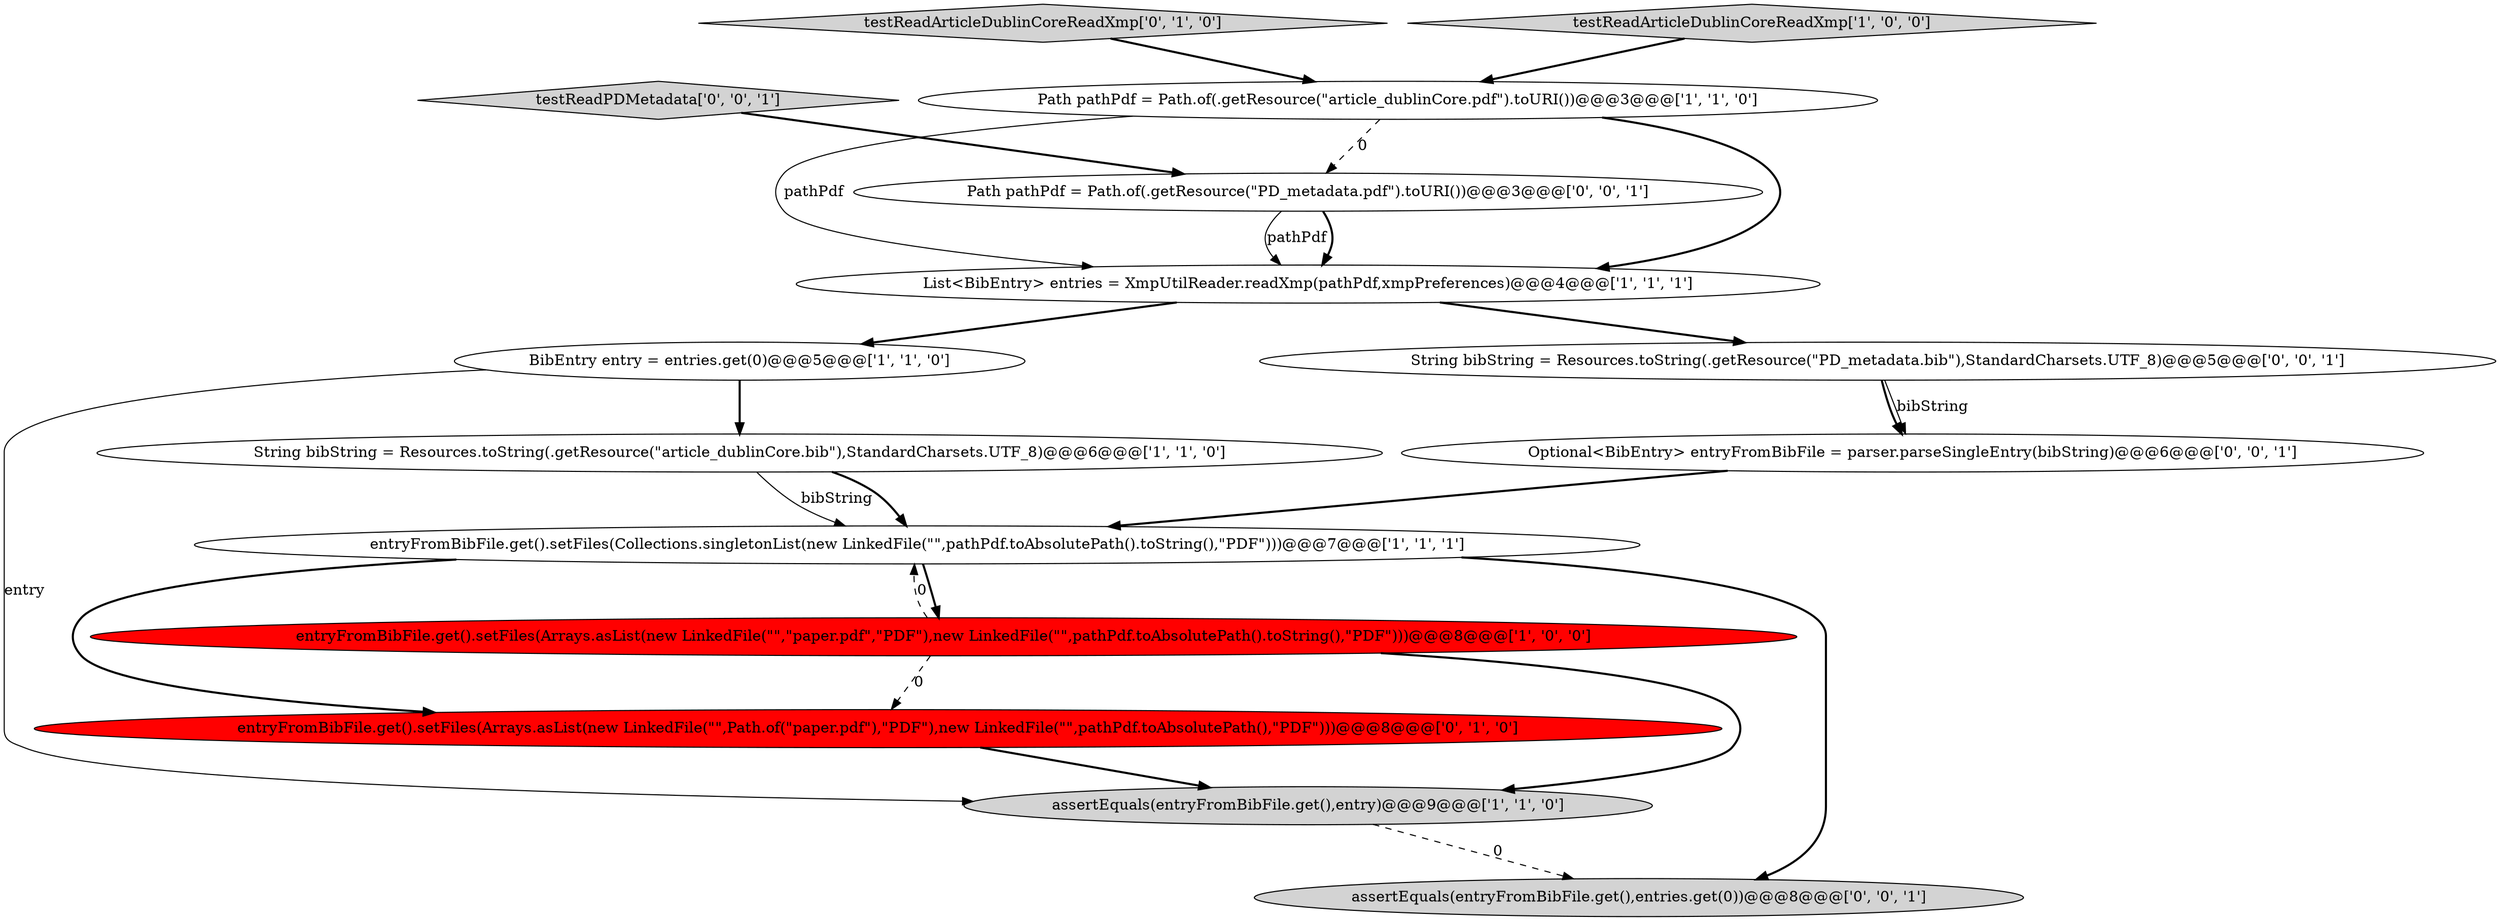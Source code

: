 digraph {
5 [style = filled, label = "String bibString = Resources.toString(.getResource(\"article_dublinCore.bib\"),StandardCharsets.UTF_8)@@@6@@@['1', '1', '0']", fillcolor = white, shape = ellipse image = "AAA0AAABBB1BBB"];
10 [style = filled, label = "assertEquals(entryFromBibFile.get(),entries.get(0))@@@8@@@['0', '0', '1']", fillcolor = lightgray, shape = ellipse image = "AAA0AAABBB3BBB"];
0 [style = filled, label = "List<BibEntry> entries = XmpUtilReader.readXmp(pathPdf,xmpPreferences)@@@4@@@['1', '1', '1']", fillcolor = white, shape = ellipse image = "AAA0AAABBB1BBB"];
7 [style = filled, label = "entryFromBibFile.get().setFiles(Collections.singletonList(new LinkedFile(\"\",pathPdf.toAbsolutePath().toString(),\"PDF\")))@@@7@@@['1', '1', '1']", fillcolor = white, shape = ellipse image = "AAA0AAABBB1BBB"];
11 [style = filled, label = "Optional<BibEntry> entryFromBibFile = parser.parseSingleEntry(bibString)@@@6@@@['0', '0', '1']", fillcolor = white, shape = ellipse image = "AAA0AAABBB3BBB"];
13 [style = filled, label = "testReadPDMetadata['0', '0', '1']", fillcolor = lightgray, shape = diamond image = "AAA0AAABBB3BBB"];
8 [style = filled, label = "testReadArticleDublinCoreReadXmp['0', '1', '0']", fillcolor = lightgray, shape = diamond image = "AAA0AAABBB2BBB"];
1 [style = filled, label = "BibEntry entry = entries.get(0)@@@5@@@['1', '1', '0']", fillcolor = white, shape = ellipse image = "AAA0AAABBB1BBB"];
4 [style = filled, label = "entryFromBibFile.get().setFiles(Arrays.asList(new LinkedFile(\"\",\"paper.pdf\",\"PDF\"),new LinkedFile(\"\",pathPdf.toAbsolutePath().toString(),\"PDF\")))@@@8@@@['1', '0', '0']", fillcolor = red, shape = ellipse image = "AAA1AAABBB1BBB"];
12 [style = filled, label = "String bibString = Resources.toString(.getResource(\"PD_metadata.bib\"),StandardCharsets.UTF_8)@@@5@@@['0', '0', '1']", fillcolor = white, shape = ellipse image = "AAA0AAABBB3BBB"];
6 [style = filled, label = "testReadArticleDublinCoreReadXmp['1', '0', '0']", fillcolor = lightgray, shape = diamond image = "AAA0AAABBB1BBB"];
3 [style = filled, label = "Path pathPdf = Path.of(.getResource(\"article_dublinCore.pdf\").toURI())@@@3@@@['1', '1', '0']", fillcolor = white, shape = ellipse image = "AAA0AAABBB1BBB"];
9 [style = filled, label = "entryFromBibFile.get().setFiles(Arrays.asList(new LinkedFile(\"\",Path.of(\"paper.pdf\"),\"PDF\"),new LinkedFile(\"\",pathPdf.toAbsolutePath(),\"PDF\")))@@@8@@@['0', '1', '0']", fillcolor = red, shape = ellipse image = "AAA1AAABBB2BBB"];
2 [style = filled, label = "assertEquals(entryFromBibFile.get(),entry)@@@9@@@['1', '1', '0']", fillcolor = lightgray, shape = ellipse image = "AAA0AAABBB1BBB"];
14 [style = filled, label = "Path pathPdf = Path.of(.getResource(\"PD_metadata.pdf\").toURI())@@@3@@@['0', '0', '1']", fillcolor = white, shape = ellipse image = "AAA0AAABBB3BBB"];
1->5 [style = bold, label=""];
5->7 [style = solid, label="bibString"];
6->3 [style = bold, label=""];
9->2 [style = bold, label=""];
7->10 [style = bold, label=""];
0->12 [style = bold, label=""];
8->3 [style = bold, label=""];
12->11 [style = bold, label=""];
4->2 [style = bold, label=""];
7->4 [style = bold, label=""];
3->0 [style = bold, label=""];
2->10 [style = dashed, label="0"];
3->0 [style = solid, label="pathPdf"];
7->9 [style = bold, label=""];
4->9 [style = dashed, label="0"];
1->2 [style = solid, label="entry"];
14->0 [style = bold, label=""];
12->11 [style = solid, label="bibString"];
4->7 [style = dashed, label="0"];
0->1 [style = bold, label=""];
5->7 [style = bold, label=""];
3->14 [style = dashed, label="0"];
13->14 [style = bold, label=""];
11->7 [style = bold, label=""];
14->0 [style = solid, label="pathPdf"];
}
